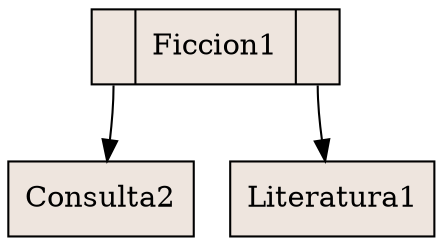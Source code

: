 digraph grafica{
rankdir=TB;
node [shape = record, style=filled, fillcolor=seashell2];
nodo2 [ label ="<C0>|Ficcion1|<C1>"];
nodo1 [ label ="Consulta2"];
nodo2:C0->nodo1
nodo3 [ label ="Literatura1"];
nodo2:C1->nodo3
}

